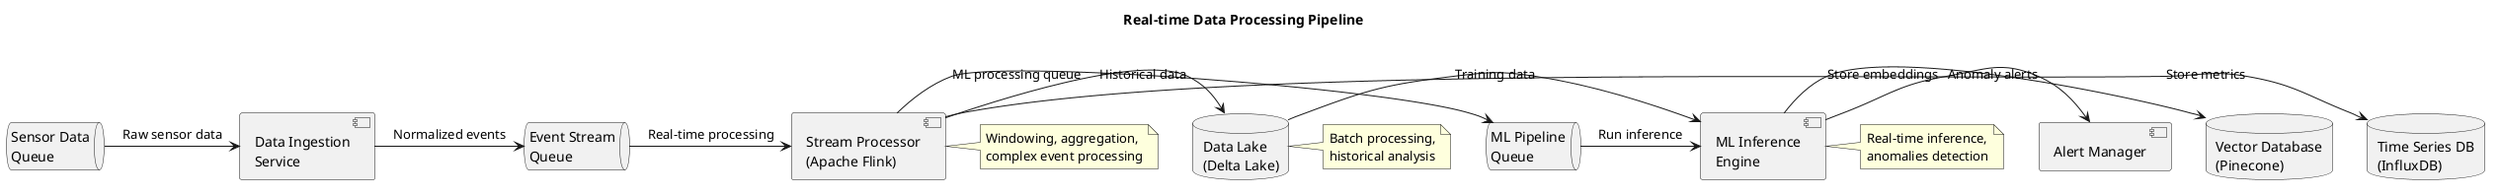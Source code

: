 @startuml
title Real-time Data Processing Pipeline

!define QUEUE queue
!define PROCESSOR component
!define STORAGE database

QUEUE "Sensor Data\nQueue" as SensorQ
QUEUE "Event Stream\nQueue" as EventQ
QUEUE "ML Pipeline\nQueue" as MLQ

PROCESSOR "Data Ingestion\nService" as Ingestion
PROCESSOR "Stream Processor\n(Apache Flink)" as StreamProc
PROCESSOR "ML Inference\nEngine" as MLEngine
PROCESSOR "Alert Manager" as AlertMgr

STORAGE "Time Series DB\n(InfluxDB)" as TimeSeriesDB
STORAGE "Vector Database\n(Pinecone)" as VectorDB
STORAGE "Data Lake\n(Delta Lake)" as DataLake

SensorQ -> Ingestion: Raw sensor data
Ingestion -> EventQ: Normalized events
EventQ -> StreamProc: Real-time processing
StreamProc -> TimeSeriesDB: Store metrics
StreamProc -> MLQ: ML processing queue
MLQ -> MLEngine: Run inference
MLEngine -> VectorDB: Store embeddings
MLEngine -> AlertMgr: Anomaly alerts
StreamProc -> DataLake: Historical data
DataLake -> MLEngine: Training data

note right of StreamProc : Windowing, aggregation,\ncomplex event processing
note right of MLEngine : Real-time inference,\nanomalies detection
note right of DataLake : Batch processing,\nhistorical analysis

@enduml